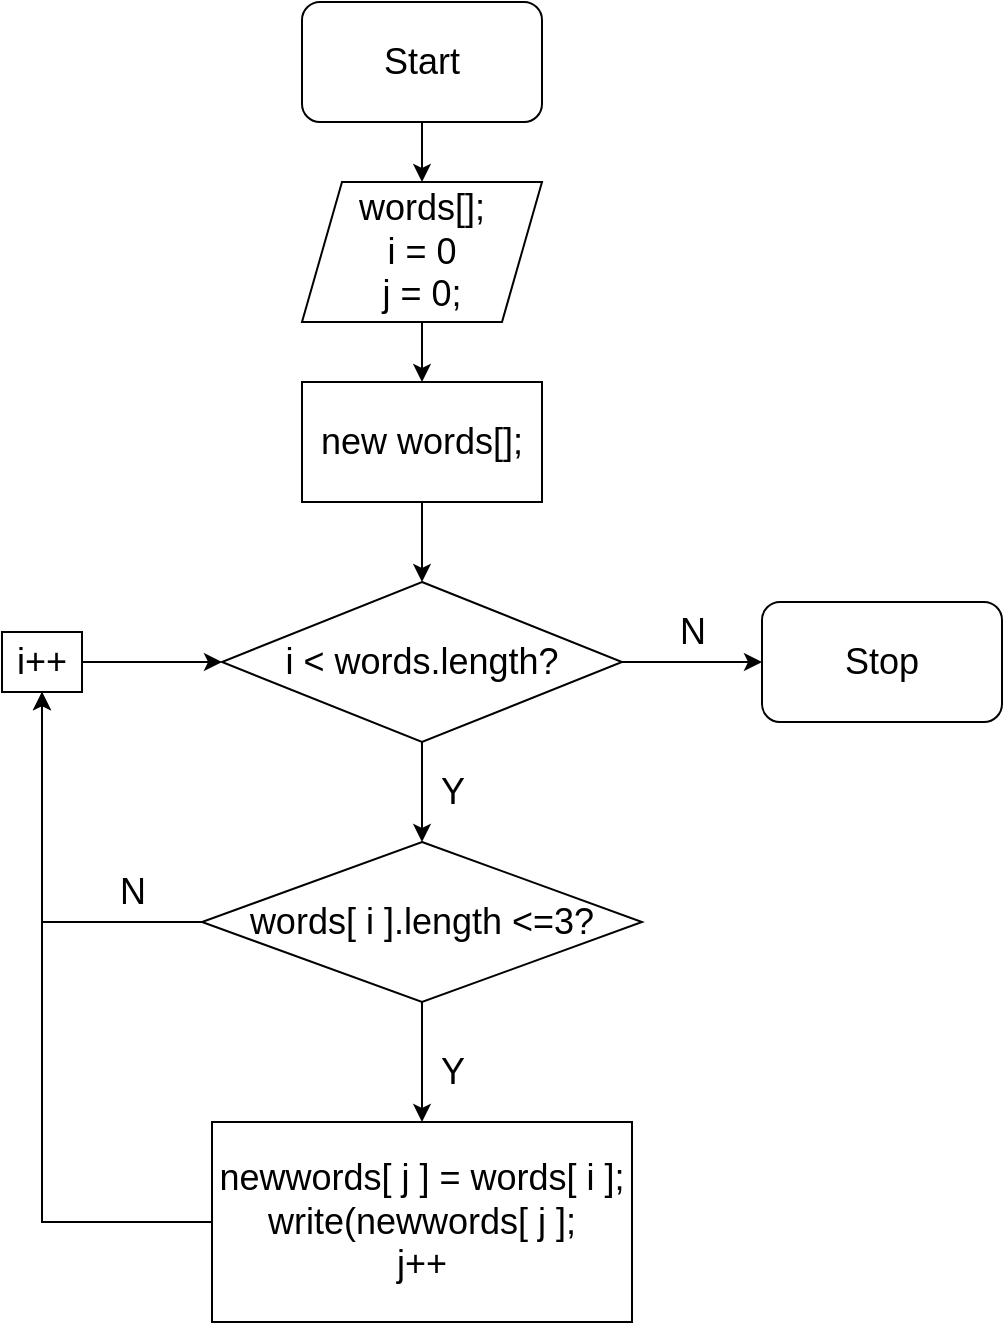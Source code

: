 <mxfile version="19.0.3" type="device"><diagram id="IibzXiTVdwBYv8pjkN-O" name="Страница 1"><mxGraphModel dx="1240" dy="1236" grid="1" gridSize="10" guides="1" tooltips="1" connect="1" arrows="1" fold="1" page="1" pageScale="1" pageWidth="827" pageHeight="1169" math="0" shadow="0"><root><mxCell id="0"/><mxCell id="1" parent="0"/><mxCell id="LkmTyeaToSEYrzQSHTRG-8" value="" style="edgeStyle=orthogonalEdgeStyle;rounded=0;orthogonalLoop=1;jettySize=auto;html=1;fontSize=18;" edge="1" parent="1" source="LkmTyeaToSEYrzQSHTRG-1" target="LkmTyeaToSEYrzQSHTRG-5"><mxGeometry relative="1" as="geometry"/></mxCell><mxCell id="LkmTyeaToSEYrzQSHTRG-1" value="&lt;font style=&quot;font-size: 18px;&quot;&gt;Start&lt;/font&gt;" style="rounded=1;whiteSpace=wrap;html=1;" vertex="1" parent="1"><mxGeometry x="360" y="10" width="120" height="60" as="geometry"/></mxCell><mxCell id="LkmTyeaToSEYrzQSHTRG-9" value="" style="edgeStyle=orthogonalEdgeStyle;rounded=0;orthogonalLoop=1;jettySize=auto;html=1;fontSize=18;" edge="1" parent="1" source="LkmTyeaToSEYrzQSHTRG-5" target="LkmTyeaToSEYrzQSHTRG-6"><mxGeometry relative="1" as="geometry"/></mxCell><mxCell id="LkmTyeaToSEYrzQSHTRG-5" value="words[];&lt;br&gt;i = 0&lt;br&gt;j = 0;" style="shape=parallelogram;perimeter=parallelogramPerimeter;whiteSpace=wrap;html=1;fixedSize=1;fontSize=18;" vertex="1" parent="1"><mxGeometry x="360" y="100" width="120" height="70" as="geometry"/></mxCell><mxCell id="LkmTyeaToSEYrzQSHTRG-10" value="" style="edgeStyle=orthogonalEdgeStyle;rounded=0;orthogonalLoop=1;jettySize=auto;html=1;fontSize=18;" edge="1" parent="1" source="LkmTyeaToSEYrzQSHTRG-6" target="LkmTyeaToSEYrzQSHTRG-7"><mxGeometry relative="1" as="geometry"/></mxCell><mxCell id="LkmTyeaToSEYrzQSHTRG-6" value="new words[];" style="rounded=0;whiteSpace=wrap;html=1;fontSize=18;" vertex="1" parent="1"><mxGeometry x="360" y="200" width="120" height="60" as="geometry"/></mxCell><mxCell id="LkmTyeaToSEYrzQSHTRG-14" value="" style="edgeStyle=orthogonalEdgeStyle;rounded=0;orthogonalLoop=1;jettySize=auto;html=1;fontSize=18;" edge="1" parent="1" source="LkmTyeaToSEYrzQSHTRG-7" target="LkmTyeaToSEYrzQSHTRG-13"><mxGeometry relative="1" as="geometry"/></mxCell><mxCell id="LkmTyeaToSEYrzQSHTRG-25" value="" style="edgeStyle=orthogonalEdgeStyle;rounded=0;orthogonalLoop=1;jettySize=auto;html=1;fontSize=18;" edge="1" parent="1" source="LkmTyeaToSEYrzQSHTRG-7" target="LkmTyeaToSEYrzQSHTRG-24"><mxGeometry relative="1" as="geometry"/></mxCell><mxCell id="LkmTyeaToSEYrzQSHTRG-7" value="i &amp;lt; words.length?" style="rhombus;whiteSpace=wrap;html=1;fontSize=18;" vertex="1" parent="1"><mxGeometry x="320" y="300" width="200" height="80" as="geometry"/></mxCell><mxCell id="LkmTyeaToSEYrzQSHTRG-20" style="edgeStyle=orthogonalEdgeStyle;rounded=0;orthogonalLoop=1;jettySize=auto;html=1;entryX=0.5;entryY=1;entryDx=0;entryDy=0;fontSize=18;" edge="1" parent="1" source="LkmTyeaToSEYrzQSHTRG-11" target="LkmTyeaToSEYrzQSHTRG-17"><mxGeometry relative="1" as="geometry"/></mxCell><mxCell id="LkmTyeaToSEYrzQSHTRG-11" value="newwords[ j ] = words[ i ];&lt;br&gt;write(newwords[ j ];&lt;br&gt;j++" style="rounded=0;whiteSpace=wrap;html=1;fontSize=18;" vertex="1" parent="1"><mxGeometry x="315" y="570" width="210" height="100" as="geometry"/></mxCell><mxCell id="LkmTyeaToSEYrzQSHTRG-16" value="" style="edgeStyle=orthogonalEdgeStyle;rounded=0;orthogonalLoop=1;jettySize=auto;html=1;fontSize=18;" edge="1" parent="1" source="LkmTyeaToSEYrzQSHTRG-13" target="LkmTyeaToSEYrzQSHTRG-11"><mxGeometry relative="1" as="geometry"/></mxCell><mxCell id="LkmTyeaToSEYrzQSHTRG-19" style="edgeStyle=orthogonalEdgeStyle;rounded=0;orthogonalLoop=1;jettySize=auto;html=1;entryX=0.5;entryY=1;entryDx=0;entryDy=0;fontSize=18;" edge="1" parent="1" source="LkmTyeaToSEYrzQSHTRG-13" target="LkmTyeaToSEYrzQSHTRG-17"><mxGeometry relative="1" as="geometry"/></mxCell><mxCell id="LkmTyeaToSEYrzQSHTRG-13" value="words[ i ].length &amp;lt;=3?" style="rhombus;whiteSpace=wrap;html=1;fontSize=18;" vertex="1" parent="1"><mxGeometry x="310" y="430" width="220" height="80" as="geometry"/></mxCell><mxCell id="LkmTyeaToSEYrzQSHTRG-15" value="N" style="text;html=1;align=center;verticalAlign=middle;resizable=0;points=[];autosize=1;strokeColor=none;fillColor=none;fontSize=18;" vertex="1" parent="1"><mxGeometry x="540" y="310" width="30" height="30" as="geometry"/></mxCell><mxCell id="LkmTyeaToSEYrzQSHTRG-18" value="" style="edgeStyle=orthogonalEdgeStyle;rounded=0;orthogonalLoop=1;jettySize=auto;html=1;fontSize=18;" edge="1" parent="1" source="LkmTyeaToSEYrzQSHTRG-17" target="LkmTyeaToSEYrzQSHTRG-7"><mxGeometry relative="1" as="geometry"/></mxCell><mxCell id="LkmTyeaToSEYrzQSHTRG-17" value="i++" style="rounded=0;whiteSpace=wrap;html=1;fontSize=18;" vertex="1" parent="1"><mxGeometry x="210" y="325" width="40" height="30" as="geometry"/></mxCell><mxCell id="LkmTyeaToSEYrzQSHTRG-21" value="N" style="text;html=1;align=center;verticalAlign=middle;resizable=0;points=[];autosize=1;strokeColor=none;fillColor=none;fontSize=18;" vertex="1" parent="1"><mxGeometry x="260" y="440" width="30" height="30" as="geometry"/></mxCell><mxCell id="LkmTyeaToSEYrzQSHTRG-22" value="Y" style="text;html=1;align=center;verticalAlign=middle;resizable=0;points=[];autosize=1;strokeColor=none;fillColor=none;fontSize=18;" vertex="1" parent="1"><mxGeometry x="420" y="390" width="30" height="30" as="geometry"/></mxCell><mxCell id="LkmTyeaToSEYrzQSHTRG-23" value="Y" style="text;html=1;align=center;verticalAlign=middle;resizable=0;points=[];autosize=1;strokeColor=none;fillColor=none;fontSize=18;" vertex="1" parent="1"><mxGeometry x="420" y="530" width="30" height="30" as="geometry"/></mxCell><mxCell id="LkmTyeaToSEYrzQSHTRG-24" value="&lt;font style=&quot;font-size: 18px;&quot;&gt;Stop&lt;/font&gt;" style="rounded=1;whiteSpace=wrap;html=1;" vertex="1" parent="1"><mxGeometry x="590" y="310" width="120" height="60" as="geometry"/></mxCell></root></mxGraphModel></diagram></mxfile>